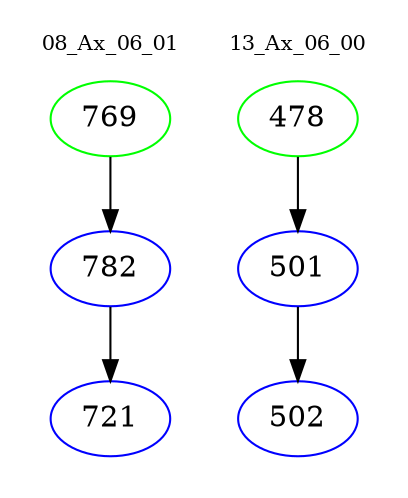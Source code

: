 digraph{
subgraph cluster_0 {
color = white
label = "08_Ax_06_01";
fontsize=10;
T0_769 [label="769", color="green"]
T0_769 -> T0_782 [color="black"]
T0_782 [label="782", color="blue"]
T0_782 -> T0_721 [color="black"]
T0_721 [label="721", color="blue"]
}
subgraph cluster_1 {
color = white
label = "13_Ax_06_00";
fontsize=10;
T1_478 [label="478", color="green"]
T1_478 -> T1_501 [color="black"]
T1_501 [label="501", color="blue"]
T1_501 -> T1_502 [color="black"]
T1_502 [label="502", color="blue"]
}
}
